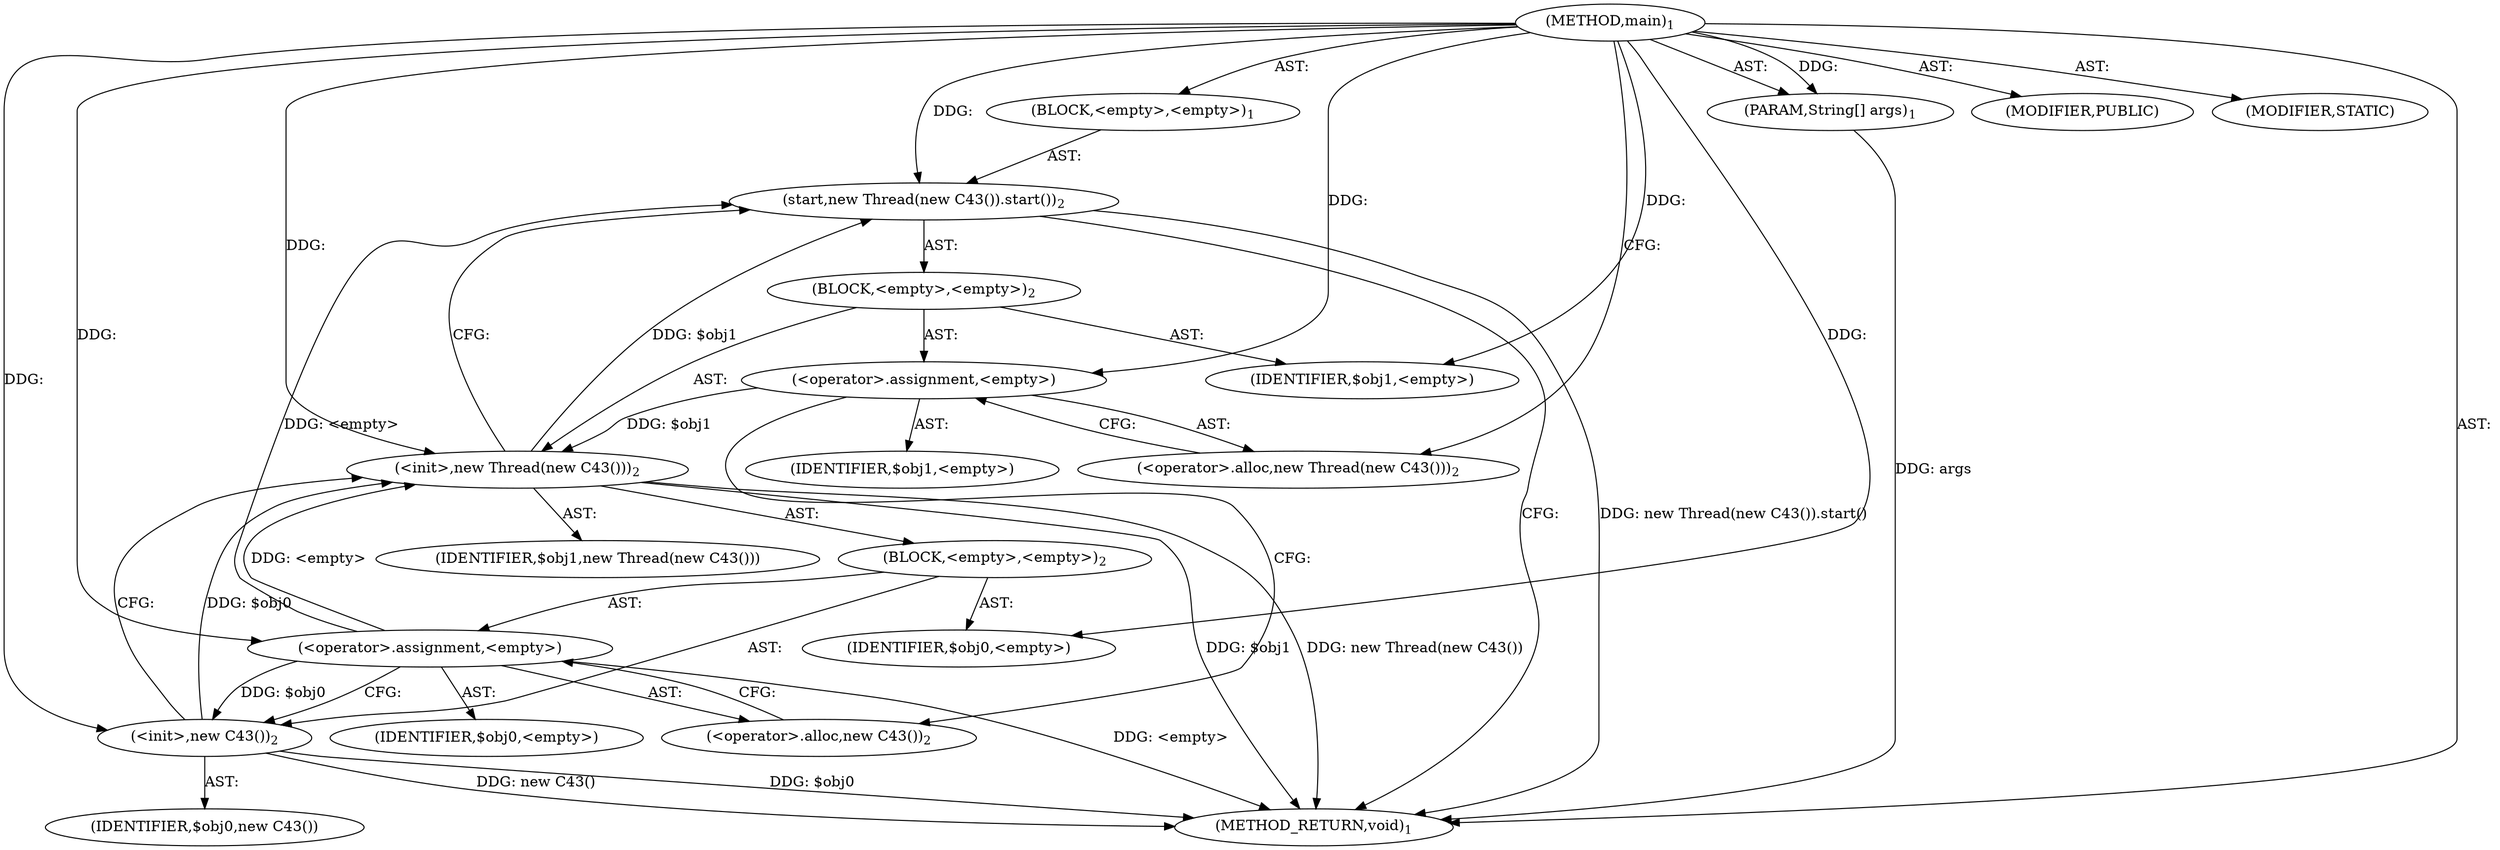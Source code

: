 digraph "main" {  
"17" [label = <(METHOD,main)<SUB>1</SUB>> ]
"18" [label = <(PARAM,String[] args)<SUB>1</SUB>> ]
"19" [label = <(BLOCK,&lt;empty&gt;,&lt;empty&gt;)<SUB>1</SUB>> ]
"20" [label = <(start,new Thread(new C43()).start())<SUB>2</SUB>> ]
"21" [label = <(BLOCK,&lt;empty&gt;,&lt;empty&gt;)<SUB>2</SUB>> ]
"22" [label = <(&lt;operator&gt;.assignment,&lt;empty&gt;)> ]
"23" [label = <(IDENTIFIER,$obj1,&lt;empty&gt;)> ]
"24" [label = <(&lt;operator&gt;.alloc,new Thread(new C43()))<SUB>2</SUB>> ]
"25" [label = <(&lt;init&gt;,new Thread(new C43()))<SUB>2</SUB>> ]
"26" [label = <(IDENTIFIER,$obj1,new Thread(new C43()))> ]
"27" [label = <(BLOCK,&lt;empty&gt;,&lt;empty&gt;)<SUB>2</SUB>> ]
"28" [label = <(&lt;operator&gt;.assignment,&lt;empty&gt;)> ]
"29" [label = <(IDENTIFIER,$obj0,&lt;empty&gt;)> ]
"30" [label = <(&lt;operator&gt;.alloc,new C43())<SUB>2</SUB>> ]
"31" [label = <(&lt;init&gt;,new C43())<SUB>2</SUB>> ]
"32" [label = <(IDENTIFIER,$obj0,new C43())> ]
"33" [label = <(IDENTIFIER,$obj0,&lt;empty&gt;)> ]
"34" [label = <(IDENTIFIER,$obj1,&lt;empty&gt;)> ]
"35" [label = <(MODIFIER,PUBLIC)> ]
"36" [label = <(MODIFIER,STATIC)> ]
"37" [label = <(METHOD_RETURN,void)<SUB>1</SUB>> ]
  "17" -> "18"  [ label = "AST: "] 
  "17" -> "19"  [ label = "AST: "] 
  "17" -> "35"  [ label = "AST: "] 
  "17" -> "36"  [ label = "AST: "] 
  "17" -> "37"  [ label = "AST: "] 
  "19" -> "20"  [ label = "AST: "] 
  "20" -> "21"  [ label = "AST: "] 
  "21" -> "22"  [ label = "AST: "] 
  "21" -> "25"  [ label = "AST: "] 
  "21" -> "34"  [ label = "AST: "] 
  "22" -> "23"  [ label = "AST: "] 
  "22" -> "24"  [ label = "AST: "] 
  "25" -> "26"  [ label = "AST: "] 
  "25" -> "27"  [ label = "AST: "] 
  "27" -> "28"  [ label = "AST: "] 
  "27" -> "31"  [ label = "AST: "] 
  "27" -> "33"  [ label = "AST: "] 
  "28" -> "29"  [ label = "AST: "] 
  "28" -> "30"  [ label = "AST: "] 
  "31" -> "32"  [ label = "AST: "] 
  "20" -> "37"  [ label = "CFG: "] 
  "22" -> "30"  [ label = "CFG: "] 
  "25" -> "20"  [ label = "CFG: "] 
  "24" -> "22"  [ label = "CFG: "] 
  "28" -> "31"  [ label = "CFG: "] 
  "31" -> "25"  [ label = "CFG: "] 
  "30" -> "28"  [ label = "CFG: "] 
  "17" -> "24"  [ label = "CFG: "] 
  "18" -> "37"  [ label = "DDG: args"] 
  "25" -> "37"  [ label = "DDG: $obj1"] 
  "28" -> "37"  [ label = "DDG: &lt;empty&gt;"] 
  "31" -> "37"  [ label = "DDG: $obj0"] 
  "31" -> "37"  [ label = "DDG: new C43()"] 
  "25" -> "37"  [ label = "DDG: new Thread(new C43())"] 
  "20" -> "37"  [ label = "DDG: new Thread(new C43()).start()"] 
  "17" -> "18"  [ label = "DDG: "] 
  "28" -> "20"  [ label = "DDG: &lt;empty&gt;"] 
  "25" -> "20"  [ label = "DDG: $obj1"] 
  "17" -> "20"  [ label = "DDG: "] 
  "17" -> "22"  [ label = "DDG: "] 
  "17" -> "34"  [ label = "DDG: "] 
  "22" -> "25"  [ label = "DDG: $obj1"] 
  "17" -> "25"  [ label = "DDG: "] 
  "28" -> "25"  [ label = "DDG: &lt;empty&gt;"] 
  "31" -> "25"  [ label = "DDG: $obj0"] 
  "17" -> "28"  [ label = "DDG: "] 
  "17" -> "33"  [ label = "DDG: "] 
  "28" -> "31"  [ label = "DDG: $obj0"] 
  "17" -> "31"  [ label = "DDG: "] 
}
